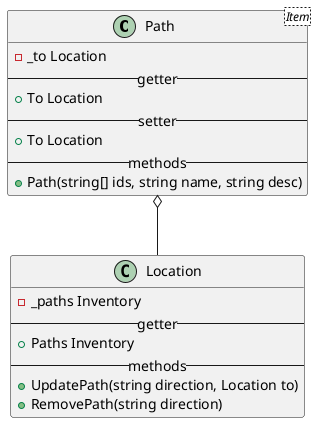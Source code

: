 @startuml

Path o-- Location

class Location {
	-_paths Inventory
	--getter--
	+Paths Inventory
	--methods--
	+UpdatePath(string direction, Location to)
	+RemovePath(string direction)
}

class Path<Item> {
	-_to Location
	--getter--
	+To Location
	--setter--
	+To Location
	--methods--
	+Path(string[] ids, string name, string desc)
}

@enduml
